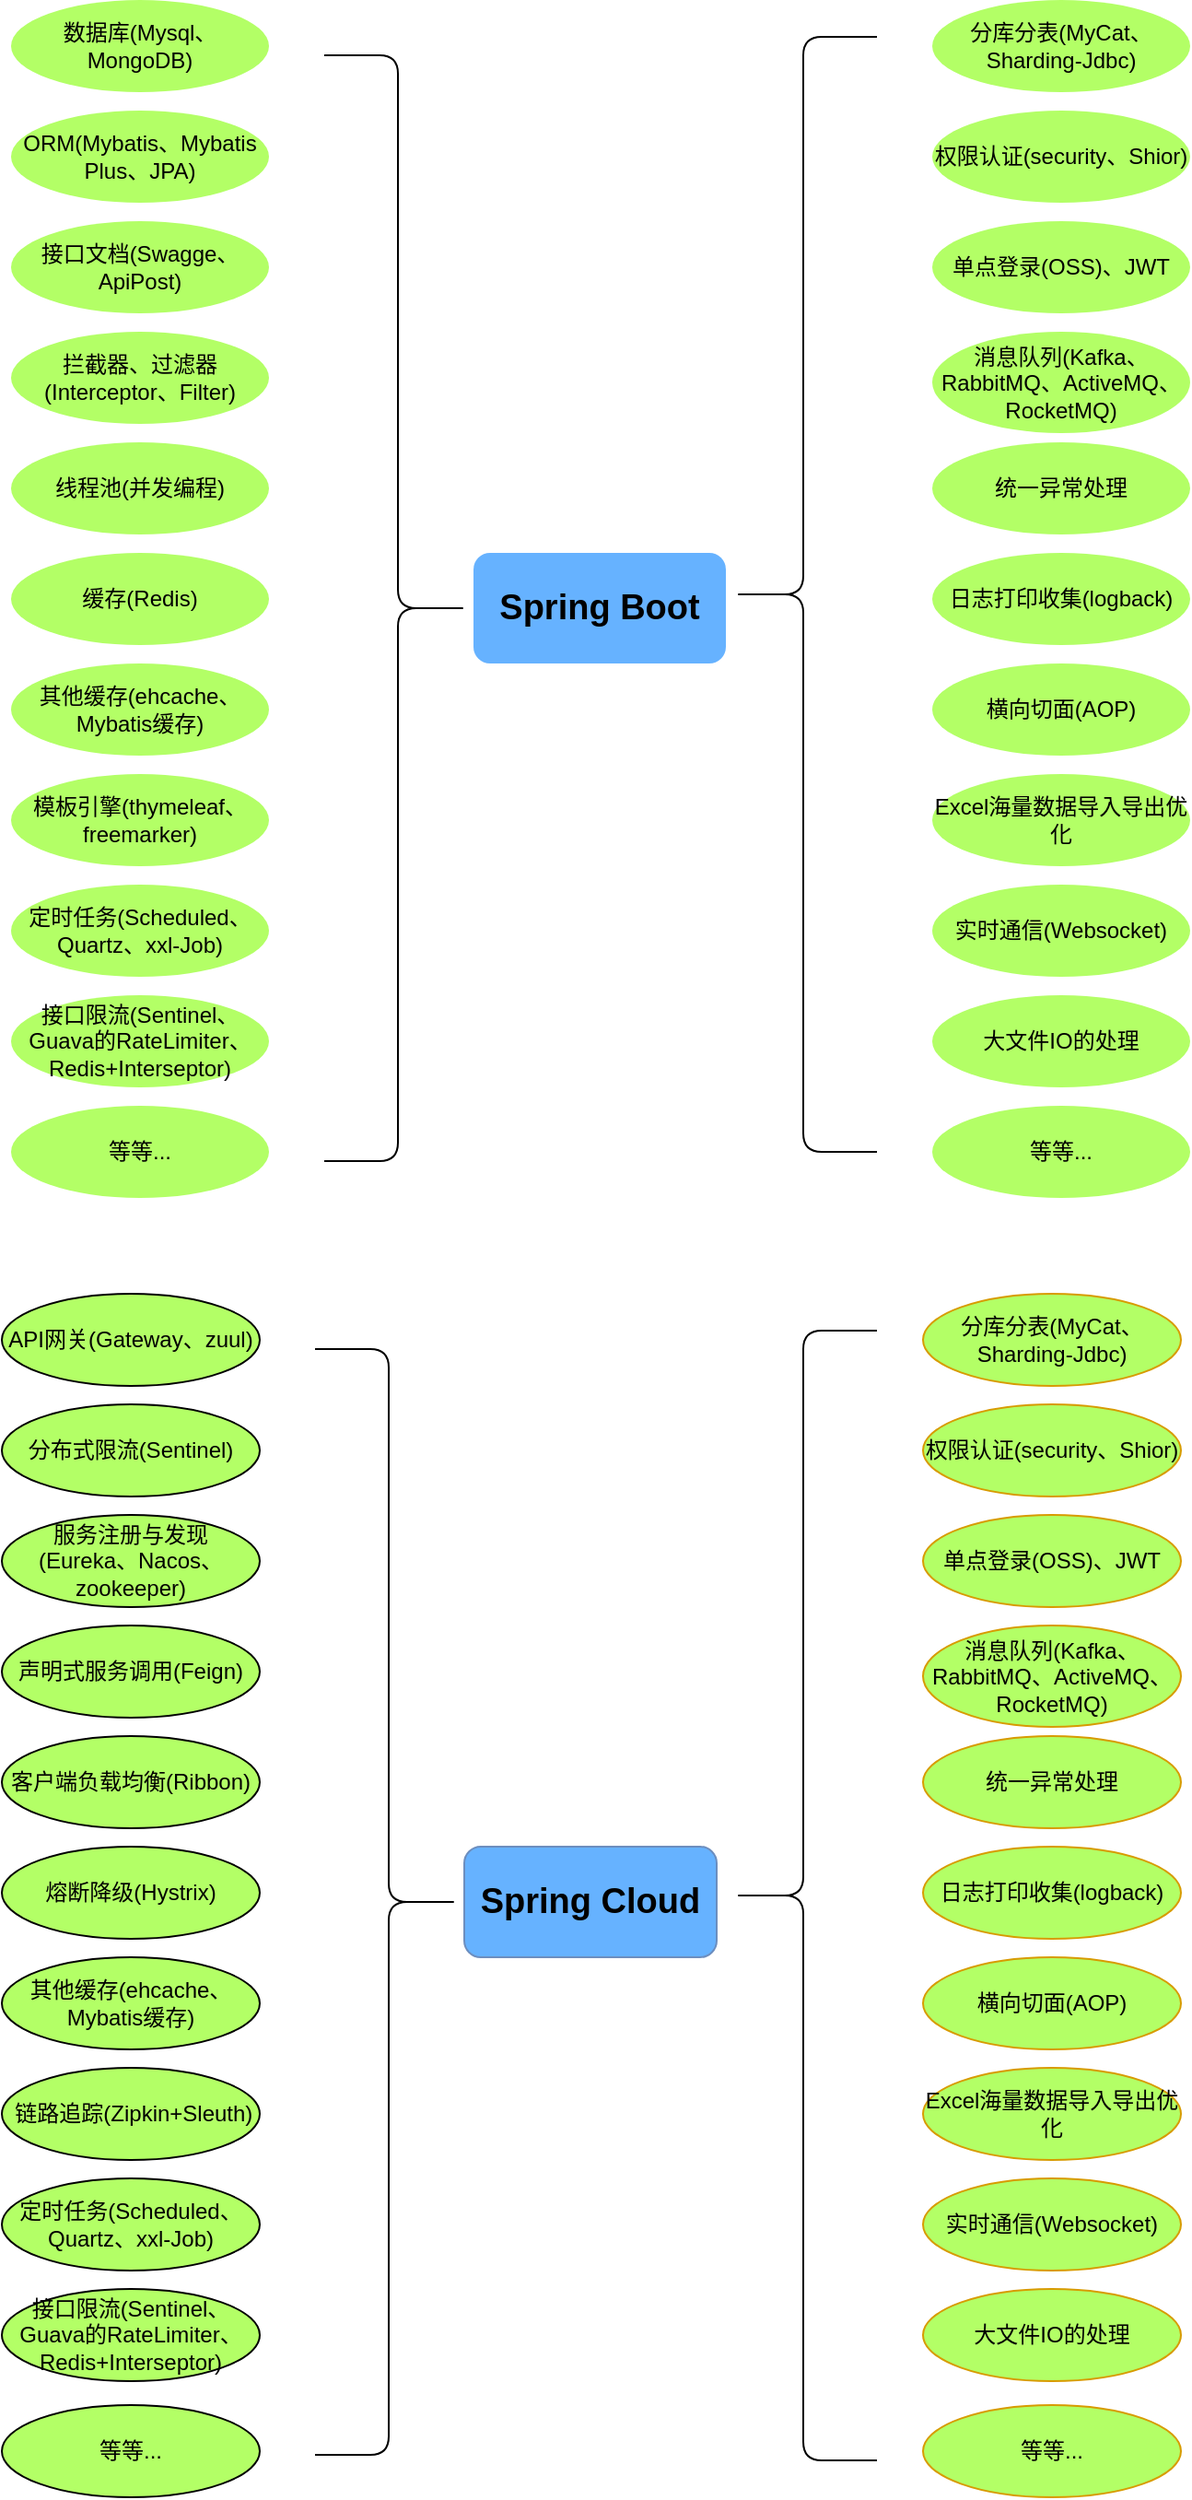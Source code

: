 <mxfile version="18.1.2" type="github">
  <diagram id="xjabfp815dfv-7CEwPIz" name="第 1 页">
    <mxGraphModel dx="1153" dy="604" grid="1" gridSize="10" guides="1" tooltips="1" connect="1" arrows="1" fold="1" page="1" pageScale="1" pageWidth="827" pageHeight="1169" math="0" shadow="0">
      <root>
        <mxCell id="0" />
        <mxCell id="1" parent="0" />
        <mxCell id="B-eby6DjghB-gaP1Cl-w-1" value="&lt;font style=&quot;font-size: 19px;&quot;&gt;Spring Boot&lt;/font&gt;" style="rounded=1;whiteSpace=wrap;html=1;fillColor=#66B2FF;strokeColor=none;fontStyle=1;gradientColor=none;" vertex="1" parent="1">
          <mxGeometry x="356" y="495" width="137" height="60" as="geometry" />
        </mxCell>
        <mxCell id="B-eby6DjghB-gaP1Cl-w-7" value="数据库(Mysql、MongoDB)" style="ellipse;whiteSpace=wrap;html=1;fillColor=#B3FF66;strokeColor=none;fontColor=#000000;" vertex="1" parent="1">
          <mxGeometry x="105" y="195" width="140" height="50" as="geometry" />
        </mxCell>
        <mxCell id="B-eby6DjghB-gaP1Cl-w-8" value="ORM(Mybatis、Mybatis Plus、JPA)" style="ellipse;whiteSpace=wrap;html=1;fillColor=#B3FF66;strokeColor=none;fontColor=#000000;" vertex="1" parent="1">
          <mxGeometry x="105" y="255" width="140" height="50" as="geometry" />
        </mxCell>
        <mxCell id="B-eby6DjghB-gaP1Cl-w-53" value="接口文档(Swagge、ApiPost)" style="ellipse;whiteSpace=wrap;html=1;fillColor=#B3FF66;strokeColor=none;fontColor=#000000;" vertex="1" parent="1">
          <mxGeometry x="105" y="315" width="140" height="50" as="geometry" />
        </mxCell>
        <mxCell id="B-eby6DjghB-gaP1Cl-w-54" value="拦截器、过滤器(Interceptor、Filter)" style="ellipse;whiteSpace=wrap;html=1;fillColor=#B3FF66;strokeColor=none;fontColor=#000000;" vertex="1" parent="1">
          <mxGeometry x="105" y="375" width="140" height="50" as="geometry" />
        </mxCell>
        <mxCell id="B-eby6DjghB-gaP1Cl-w-55" value="线程池(并发编程)" style="ellipse;whiteSpace=wrap;html=1;fillColor=#B3FF66;strokeColor=none;fontColor=#000000;" vertex="1" parent="1">
          <mxGeometry x="105" y="435" width="140" height="50" as="geometry" />
        </mxCell>
        <mxCell id="B-eby6DjghB-gaP1Cl-w-56" value="缓存(Redis)" style="ellipse;whiteSpace=wrap;html=1;fillColor=#B3FF66;strokeColor=none;fontColor=#000000;" vertex="1" parent="1">
          <mxGeometry x="105" y="495" width="140" height="50" as="geometry" />
        </mxCell>
        <mxCell id="B-eby6DjghB-gaP1Cl-w-57" value="定时任务(Scheduled、Quartz、xxl-Job)" style="ellipse;whiteSpace=wrap;html=1;fillColor=#B3FF66;strokeColor=none;fontColor=#000000;" vertex="1" parent="1">
          <mxGeometry x="105" y="675" width="140" height="50" as="geometry" />
        </mxCell>
        <mxCell id="B-eby6DjghB-gaP1Cl-w-58" value="模板引擎(thymeleaf、freemarker)" style="ellipse;whiteSpace=wrap;html=1;fillColor=#B3FF66;strokeColor=none;fontColor=#000000;" vertex="1" parent="1">
          <mxGeometry x="105" y="615" width="140" height="50" as="geometry" />
        </mxCell>
        <mxCell id="B-eby6DjghB-gaP1Cl-w-59" value="其他缓存(ehcache、Mybatis缓存)" style="ellipse;whiteSpace=wrap;html=1;fillColor=#B3FF66;strokeColor=none;fontColor=#000000;" vertex="1" parent="1">
          <mxGeometry x="105" y="555" width="140" height="50" as="geometry" />
        </mxCell>
        <mxCell id="B-eby6DjghB-gaP1Cl-w-60" value="接口限流(Sentinel、Guava的RateLimiter、Redis+Interseptor)" style="ellipse;whiteSpace=wrap;html=1;fillColor=#B3FF66;strokeColor=none;fontColor=#000000;" vertex="1" parent="1">
          <mxGeometry x="105" y="735" width="140" height="50" as="geometry" />
        </mxCell>
        <mxCell id="B-eby6DjghB-gaP1Cl-w-62" value="分库分表(MyCat、Sharding-Jdbc)" style="ellipse;whiteSpace=wrap;html=1;fillColor=#B3FF66;strokeColor=none;" vertex="1" parent="1">
          <mxGeometry x="605" y="195" width="140" height="50" as="geometry" />
        </mxCell>
        <mxCell id="B-eby6DjghB-gaP1Cl-w-63" value="权限认证(security、Shior)" style="ellipse;whiteSpace=wrap;html=1;fillColor=#B3FF66;strokeColor=none;" vertex="1" parent="1">
          <mxGeometry x="605" y="255" width="140" height="50" as="geometry" />
        </mxCell>
        <mxCell id="B-eby6DjghB-gaP1Cl-w-64" value="单点登录(OSS)、JWT" style="ellipse;whiteSpace=wrap;html=1;fillColor=#B3FF66;strokeColor=none;" vertex="1" parent="1">
          <mxGeometry x="605" y="315" width="140" height="50" as="geometry" />
        </mxCell>
        <mxCell id="B-eby6DjghB-gaP1Cl-w-65" value="消息队列(Kafka、RabbitMQ、ActiveMQ、RocketMQ)" style="ellipse;whiteSpace=wrap;html=1;fillColor=#B3FF66;strokeColor=none;" vertex="1" parent="1">
          <mxGeometry x="605" y="375" width="140" height="55" as="geometry" />
        </mxCell>
        <mxCell id="B-eby6DjghB-gaP1Cl-w-66" value="统一异常处理" style="ellipse;whiteSpace=wrap;html=1;fillColor=#B3FF66;strokeColor=none;" vertex="1" parent="1">
          <mxGeometry x="605" y="435" width="140" height="50" as="geometry" />
        </mxCell>
        <mxCell id="B-eby6DjghB-gaP1Cl-w-67" value="日志打印收集(logback)" style="ellipse;whiteSpace=wrap;html=1;fillColor=#B3FF66;strokeColor=none;" vertex="1" parent="1">
          <mxGeometry x="605" y="495" width="140" height="50" as="geometry" />
        </mxCell>
        <mxCell id="B-eby6DjghB-gaP1Cl-w-68" value="实时通信(Websocket)" style="ellipse;whiteSpace=wrap;html=1;fillColor=#B3FF66;strokeColor=none;" vertex="1" parent="1">
          <mxGeometry x="605" y="675" width="140" height="50" as="geometry" />
        </mxCell>
        <mxCell id="B-eby6DjghB-gaP1Cl-w-69" value="Excel海量数据导入导出优化" style="ellipse;whiteSpace=wrap;html=1;fillColor=#B3FF66;strokeColor=none;" vertex="1" parent="1">
          <mxGeometry x="605" y="615" width="140" height="50" as="geometry" />
        </mxCell>
        <mxCell id="B-eby6DjghB-gaP1Cl-w-70" value="横向切面(AOP)" style="ellipse;whiteSpace=wrap;html=1;fillColor=#B3FF66;strokeColor=none;" vertex="1" parent="1">
          <mxGeometry x="605" y="555" width="140" height="50" as="geometry" />
        </mxCell>
        <mxCell id="B-eby6DjghB-gaP1Cl-w-71" value="大文件IO的处理" style="ellipse;whiteSpace=wrap;html=1;fillColor=#B3FF66;strokeColor=none;" vertex="1" parent="1">
          <mxGeometry x="605" y="735" width="140" height="50" as="geometry" />
        </mxCell>
        <mxCell id="B-eby6DjghB-gaP1Cl-w-72" value="等等..." style="ellipse;whiteSpace=wrap;html=1;fillColor=#B3FF66;strokeColor=none;fontColor=#000000;" vertex="1" parent="1">
          <mxGeometry x="105" y="795" width="140" height="50" as="geometry" />
        </mxCell>
        <mxCell id="B-eby6DjghB-gaP1Cl-w-73" value="等等..." style="ellipse;whiteSpace=wrap;html=1;fillColor=#B3FF66;strokeColor=none;" vertex="1" parent="1">
          <mxGeometry x="605" y="795" width="140" height="50" as="geometry" />
        </mxCell>
        <mxCell id="B-eby6DjghB-gaP1Cl-w-76" value="" style="shape=curlyBracket;whiteSpace=wrap;html=1;rounded=1;flipH=1;fontSize=19;fillColor=#D4E1F5;gradientColor=none;" vertex="1" parent="1">
          <mxGeometry x="275" y="225" width="80" height="600" as="geometry" />
        </mxCell>
        <mxCell id="B-eby6DjghB-gaP1Cl-w-79" value="" style="shape=curlyBracket;whiteSpace=wrap;html=1;rounded=1;fontSize=19;fillColor=#D4E1F5;gradientColor=none;size=0.5;" vertex="1" parent="1">
          <mxGeometry x="495" y="215" width="80" height="605" as="geometry" />
        </mxCell>
        <mxCell id="B-eby6DjghB-gaP1Cl-w-80" value="&lt;font style=&quot;font-size: 19px;&quot;&gt;Spring Cloud&lt;/font&gt;" style="rounded=1;whiteSpace=wrap;html=1;fillColor=#66B2FF;strokeColor=#6c8ebf;fontStyle=1;gradientColor=none;" vertex="1" parent="1">
          <mxGeometry x="351" y="1197" width="137" height="60" as="geometry" />
        </mxCell>
        <mxCell id="B-eby6DjghB-gaP1Cl-w-81" value="API网关(Gateway、zuul)" style="ellipse;whiteSpace=wrap;html=1;fillColor=#B3FF66;strokeColor=#000000;" vertex="1" parent="1">
          <mxGeometry x="100" y="897" width="140" height="50" as="geometry" />
        </mxCell>
        <mxCell id="B-eby6DjghB-gaP1Cl-w-82" value="分布式限流(Sentinel)" style="ellipse;whiteSpace=wrap;html=1;fillColor=#B3FF66;strokeColor=#000000;" vertex="1" parent="1">
          <mxGeometry x="100" y="957" width="140" height="50" as="geometry" />
        </mxCell>
        <mxCell id="B-eby6DjghB-gaP1Cl-w-83" value="服务注册与发现(Eureka、Nacos、zookeeper)" style="ellipse;whiteSpace=wrap;html=1;fillColor=#B3FF66;strokeColor=#000000;" vertex="1" parent="1">
          <mxGeometry x="100" y="1017" width="140" height="50" as="geometry" />
        </mxCell>
        <mxCell id="B-eby6DjghB-gaP1Cl-w-84" value="声明式服务调用(Feign)" style="ellipse;whiteSpace=wrap;html=1;fillColor=#B3FF66;strokeColor=#000000;" vertex="1" parent="1">
          <mxGeometry x="100" y="1077" width="140" height="50" as="geometry" />
        </mxCell>
        <mxCell id="B-eby6DjghB-gaP1Cl-w-85" value="客户端负载均衡(Ribbon)" style="ellipse;whiteSpace=wrap;html=1;fillColor=#B3FF66;strokeColor=#000000;" vertex="1" parent="1">
          <mxGeometry x="100" y="1137" width="140" height="50" as="geometry" />
        </mxCell>
        <mxCell id="B-eby6DjghB-gaP1Cl-w-86" value="熔断降级(Hystrix)" style="ellipse;whiteSpace=wrap;html=1;fillColor=#B3FF66;strokeColor=#000000;" vertex="1" parent="1">
          <mxGeometry x="100" y="1197" width="140" height="50" as="geometry" />
        </mxCell>
        <mxCell id="B-eby6DjghB-gaP1Cl-w-87" value="定时任务(Scheduled、Quartz、xxl-Job)" style="ellipse;whiteSpace=wrap;html=1;fillColor=#B3FF66;strokeColor=#000000;" vertex="1" parent="1">
          <mxGeometry x="100" y="1377" width="140" height="50" as="geometry" />
        </mxCell>
        <mxCell id="B-eby6DjghB-gaP1Cl-w-88" value="&amp;nbsp;链路追踪(Zipkin+Sleuth)" style="ellipse;whiteSpace=wrap;html=1;fillColor=#B3FF66;strokeColor=#000000;" vertex="1" parent="1">
          <mxGeometry x="100" y="1317" width="140" height="50" as="geometry" />
        </mxCell>
        <mxCell id="B-eby6DjghB-gaP1Cl-w-89" value="其他缓存(ehcache、Mybatis缓存)" style="ellipse;whiteSpace=wrap;html=1;fillColor=#B3FF66;strokeColor=#000000;" vertex="1" parent="1">
          <mxGeometry x="100" y="1257" width="140" height="50" as="geometry" />
        </mxCell>
        <mxCell id="B-eby6DjghB-gaP1Cl-w-90" value="接口限流(Sentinel、Guava的RateLimiter、Redis+Interseptor)" style="ellipse;whiteSpace=wrap;html=1;fillColor=#B3FF66;strokeColor=#000000;" vertex="1" parent="1">
          <mxGeometry x="100" y="1437" width="140" height="50" as="geometry" />
        </mxCell>
        <mxCell id="B-eby6DjghB-gaP1Cl-w-91" value="分库分表(MyCat、Sharding-Jdbc)" style="ellipse;whiteSpace=wrap;html=1;fillColor=#B3FF66;strokeColor=#d79b00;" vertex="1" parent="1">
          <mxGeometry x="600" y="897" width="140" height="50" as="geometry" />
        </mxCell>
        <mxCell id="B-eby6DjghB-gaP1Cl-w-92" value="权限认证(security、Shior)" style="ellipse;whiteSpace=wrap;html=1;fillColor=#B3FF66;strokeColor=#d79b00;" vertex="1" parent="1">
          <mxGeometry x="600" y="957" width="140" height="50" as="geometry" />
        </mxCell>
        <mxCell id="B-eby6DjghB-gaP1Cl-w-93" value="单点登录(OSS)、JWT" style="ellipse;whiteSpace=wrap;html=1;fillColor=#B3FF66;strokeColor=#d79b00;" vertex="1" parent="1">
          <mxGeometry x="600" y="1017" width="140" height="50" as="geometry" />
        </mxCell>
        <mxCell id="B-eby6DjghB-gaP1Cl-w-94" value="消息队列(Kafka、RabbitMQ、ActiveMQ、RocketMQ)" style="ellipse;whiteSpace=wrap;html=1;fillColor=#B3FF66;strokeColor=#d79b00;" vertex="1" parent="1">
          <mxGeometry x="600" y="1077" width="140" height="55" as="geometry" />
        </mxCell>
        <mxCell id="B-eby6DjghB-gaP1Cl-w-95" value="统一异常处理" style="ellipse;whiteSpace=wrap;html=1;fillColor=#B3FF66;strokeColor=#d79b00;" vertex="1" parent="1">
          <mxGeometry x="600" y="1137" width="140" height="50" as="geometry" />
        </mxCell>
        <mxCell id="B-eby6DjghB-gaP1Cl-w-96" value="日志打印收集(logback)" style="ellipse;whiteSpace=wrap;html=1;fillColor=#B3FF66;strokeColor=#d79b00;" vertex="1" parent="1">
          <mxGeometry x="600" y="1197" width="140" height="50" as="geometry" />
        </mxCell>
        <mxCell id="B-eby6DjghB-gaP1Cl-w-97" value="实时通信(Websocket)" style="ellipse;whiteSpace=wrap;html=1;fillColor=#B3FF66;strokeColor=#d79b00;" vertex="1" parent="1">
          <mxGeometry x="600" y="1377" width="140" height="50" as="geometry" />
        </mxCell>
        <mxCell id="B-eby6DjghB-gaP1Cl-w-98" value="Excel海量数据导入导出优化" style="ellipse;whiteSpace=wrap;html=1;fillColor=#B3FF66;strokeColor=#d79b00;" vertex="1" parent="1">
          <mxGeometry x="600" y="1317" width="140" height="50" as="geometry" />
        </mxCell>
        <mxCell id="B-eby6DjghB-gaP1Cl-w-99" value="横向切面(AOP)" style="ellipse;whiteSpace=wrap;html=1;fillColor=#B3FF66;strokeColor=#d79b00;" vertex="1" parent="1">
          <mxGeometry x="600" y="1257" width="140" height="50" as="geometry" />
        </mxCell>
        <mxCell id="B-eby6DjghB-gaP1Cl-w-100" value="大文件IO的处理" style="ellipse;whiteSpace=wrap;html=1;fillColor=#B3FF66;strokeColor=#d79b00;" vertex="1" parent="1">
          <mxGeometry x="600" y="1437" width="140" height="50" as="geometry" />
        </mxCell>
        <mxCell id="B-eby6DjghB-gaP1Cl-w-101" value="等等..." style="ellipse;whiteSpace=wrap;html=1;fillColor=#B3FF66;strokeColor=#000000;" vertex="1" parent="1">
          <mxGeometry x="100" y="1500" width="140" height="50" as="geometry" />
        </mxCell>
        <mxCell id="B-eby6DjghB-gaP1Cl-w-102" value="等等..." style="ellipse;whiteSpace=wrap;html=1;fillColor=#B3FF66;strokeColor=#d79b00;" vertex="1" parent="1">
          <mxGeometry x="600" y="1500" width="140" height="50" as="geometry" />
        </mxCell>
        <mxCell id="B-eby6DjghB-gaP1Cl-w-103" value="" style="shape=curlyBracket;whiteSpace=wrap;html=1;rounded=1;flipH=1;fontSize=19;fillColor=#D4E1F5;gradientColor=none;" vertex="1" parent="1">
          <mxGeometry x="270" y="927" width="80" height="600" as="geometry" />
        </mxCell>
        <mxCell id="B-eby6DjghB-gaP1Cl-w-104" value="" style="shape=curlyBracket;whiteSpace=wrap;html=1;rounded=1;fontSize=19;fillColor=#D4E1F5;gradientColor=none;size=0.5;" vertex="1" parent="1">
          <mxGeometry x="495" y="917" width="80" height="613" as="geometry" />
        </mxCell>
      </root>
    </mxGraphModel>
  </diagram>
</mxfile>
